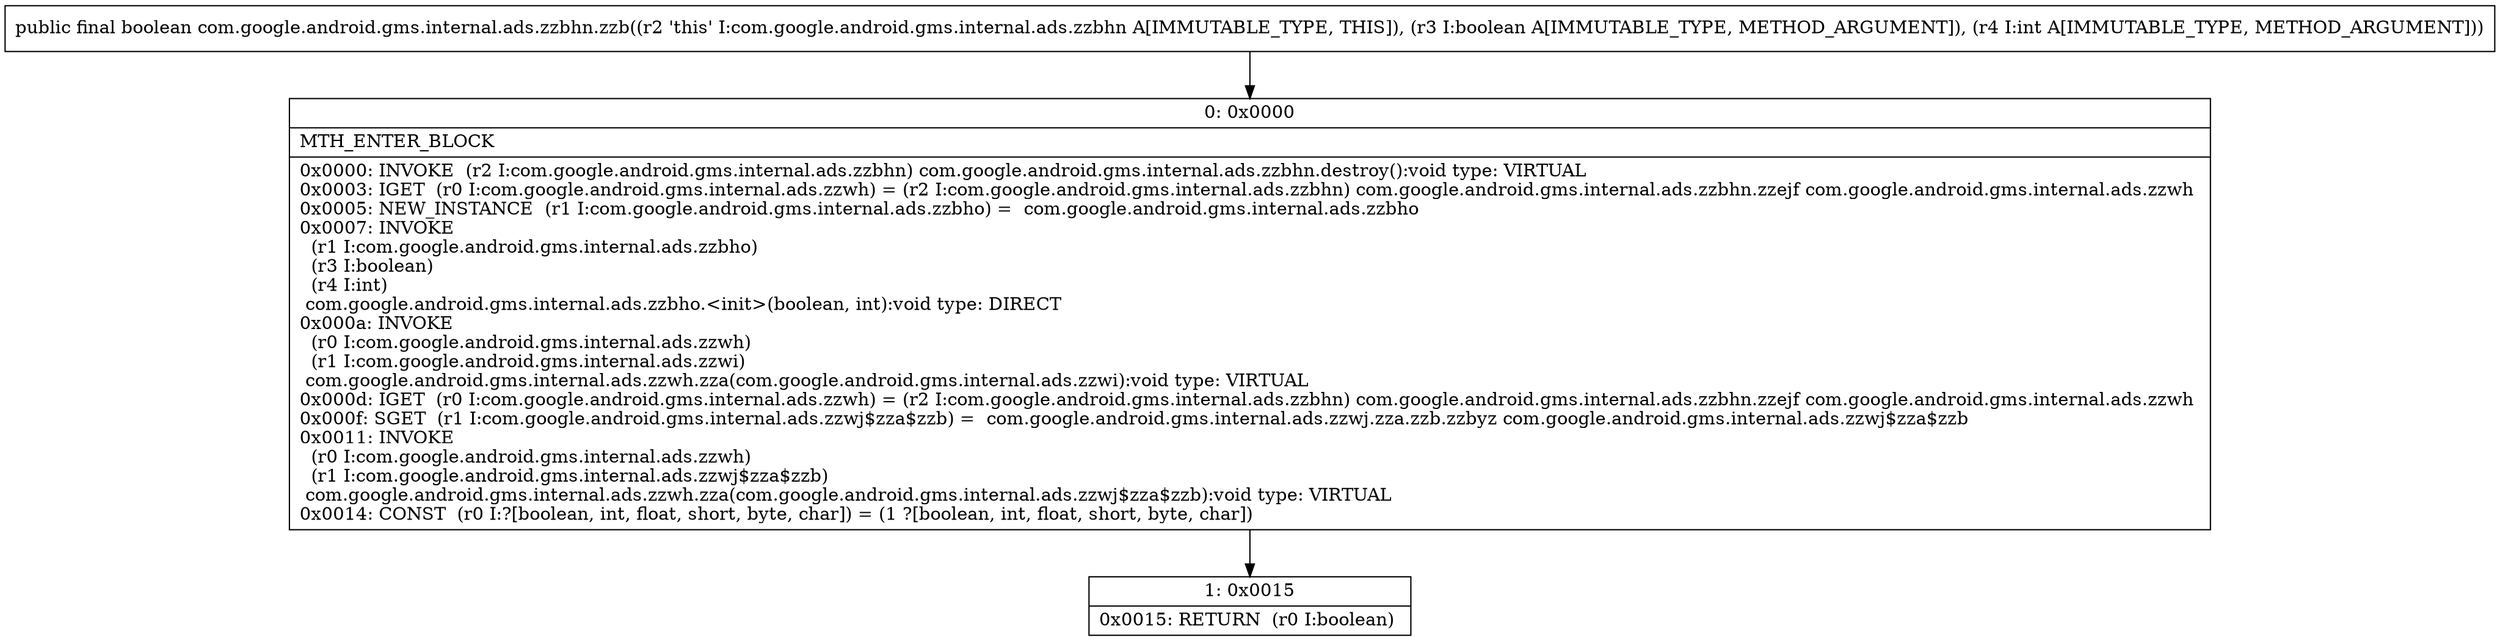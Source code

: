 digraph "CFG forcom.google.android.gms.internal.ads.zzbhn.zzb(ZI)Z" {
Node_0 [shape=record,label="{0\:\ 0x0000|MTH_ENTER_BLOCK\l|0x0000: INVOKE  (r2 I:com.google.android.gms.internal.ads.zzbhn) com.google.android.gms.internal.ads.zzbhn.destroy():void type: VIRTUAL \l0x0003: IGET  (r0 I:com.google.android.gms.internal.ads.zzwh) = (r2 I:com.google.android.gms.internal.ads.zzbhn) com.google.android.gms.internal.ads.zzbhn.zzejf com.google.android.gms.internal.ads.zzwh \l0x0005: NEW_INSTANCE  (r1 I:com.google.android.gms.internal.ads.zzbho) =  com.google.android.gms.internal.ads.zzbho \l0x0007: INVOKE  \l  (r1 I:com.google.android.gms.internal.ads.zzbho)\l  (r3 I:boolean)\l  (r4 I:int)\l com.google.android.gms.internal.ads.zzbho.\<init\>(boolean, int):void type: DIRECT \l0x000a: INVOKE  \l  (r0 I:com.google.android.gms.internal.ads.zzwh)\l  (r1 I:com.google.android.gms.internal.ads.zzwi)\l com.google.android.gms.internal.ads.zzwh.zza(com.google.android.gms.internal.ads.zzwi):void type: VIRTUAL \l0x000d: IGET  (r0 I:com.google.android.gms.internal.ads.zzwh) = (r2 I:com.google.android.gms.internal.ads.zzbhn) com.google.android.gms.internal.ads.zzbhn.zzejf com.google.android.gms.internal.ads.zzwh \l0x000f: SGET  (r1 I:com.google.android.gms.internal.ads.zzwj$zza$zzb) =  com.google.android.gms.internal.ads.zzwj.zza.zzb.zzbyz com.google.android.gms.internal.ads.zzwj$zza$zzb \l0x0011: INVOKE  \l  (r0 I:com.google.android.gms.internal.ads.zzwh)\l  (r1 I:com.google.android.gms.internal.ads.zzwj$zza$zzb)\l com.google.android.gms.internal.ads.zzwh.zza(com.google.android.gms.internal.ads.zzwj$zza$zzb):void type: VIRTUAL \l0x0014: CONST  (r0 I:?[boolean, int, float, short, byte, char]) = (1 ?[boolean, int, float, short, byte, char]) \l}"];
Node_1 [shape=record,label="{1\:\ 0x0015|0x0015: RETURN  (r0 I:boolean) \l}"];
MethodNode[shape=record,label="{public final boolean com.google.android.gms.internal.ads.zzbhn.zzb((r2 'this' I:com.google.android.gms.internal.ads.zzbhn A[IMMUTABLE_TYPE, THIS]), (r3 I:boolean A[IMMUTABLE_TYPE, METHOD_ARGUMENT]), (r4 I:int A[IMMUTABLE_TYPE, METHOD_ARGUMENT])) }"];
MethodNode -> Node_0;
Node_0 -> Node_1;
}

